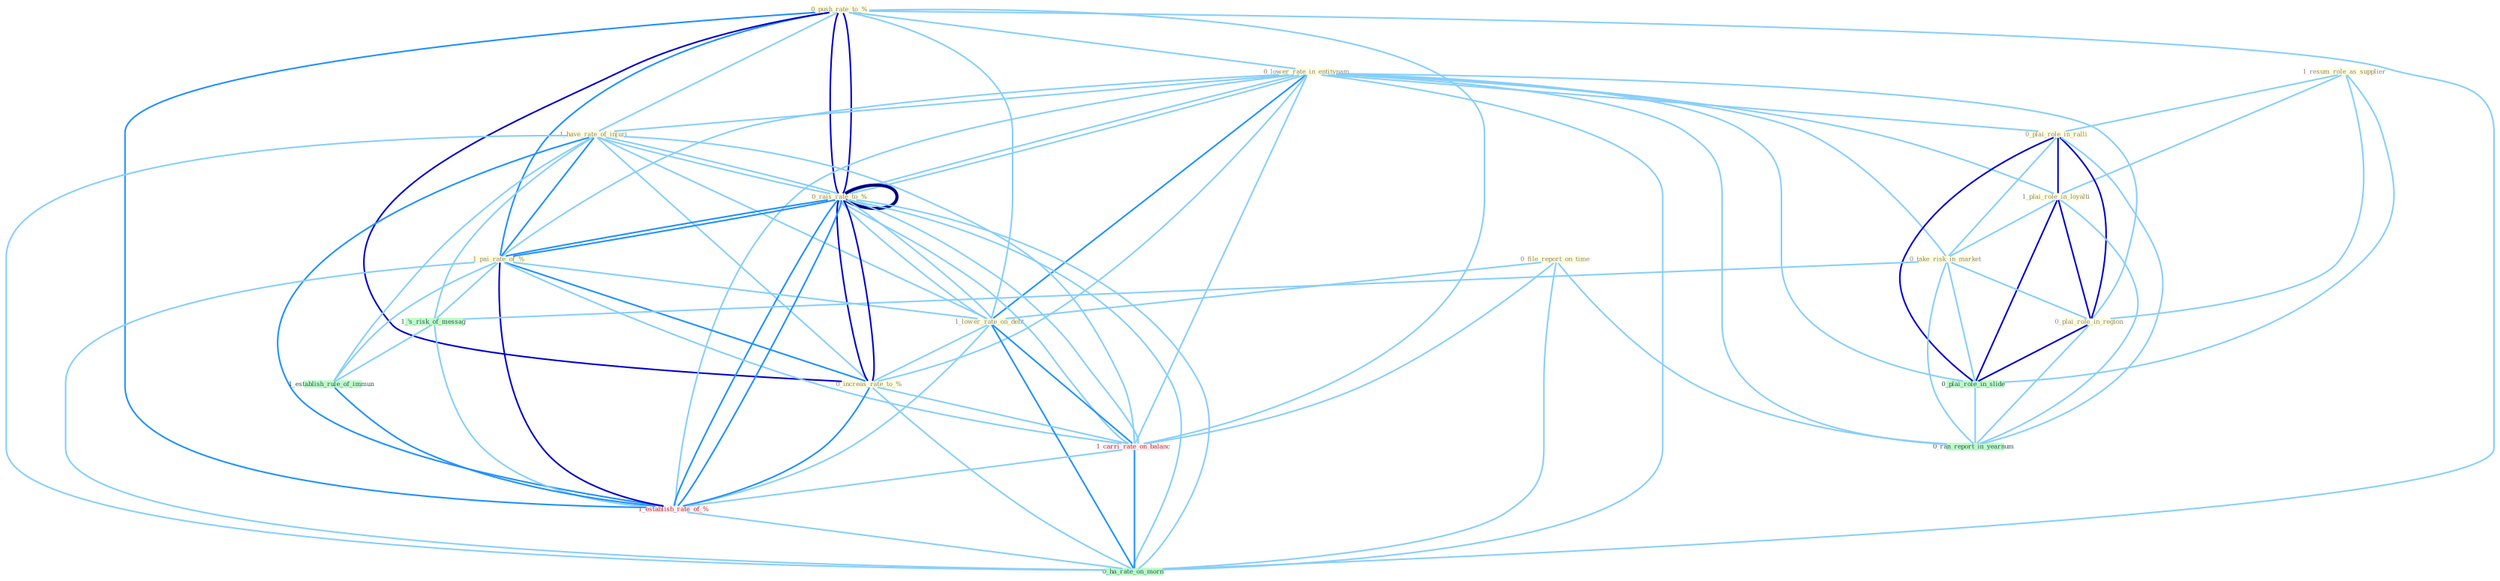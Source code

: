 Graph G{ 
    node
    [shape=polygon,style=filled,width=.5,height=.06,color="#BDFCC9",fixedsize=true,fontsize=4,
    fontcolor="#2f4f4f"];
    {node
    [color="#ffffe0", fontcolor="#8b7d6b"] "0_push_rate_to_% " "0_lower_rate_in_entitynam " "1_have_rate_of_injuri " "0_file_report_on_time " "1_resum_role_as_supplier " "0_rais_rate_to_% " "1_pai_rate_of_% " "1_lower_rate_on_debt " "0_plai_role_in_ralli " "1_plai_role_in_loyalti " "0_take_risk_in_market " "0_plai_role_in_region " "0_increas_rate_to_% "}
{node [color="#fff0f5", fontcolor="#b22222"] "1_carri_rate_on_balanc " "1_establish_rate_of_% "}
edge [color="#B0E2FF"];

	"0_push_rate_to_% " -- "0_lower_rate_in_entitynam " [w="1", color="#87cefa" ];
	"0_push_rate_to_% " -- "1_have_rate_of_injuri " [w="1", color="#87cefa" ];
	"0_push_rate_to_% " -- "0_rais_rate_to_% " [w="3", color="#0000cd" , len=0.6];
	"0_push_rate_to_% " -- "1_pai_rate_of_% " [w="2", color="#1e90ff" , len=0.8];
	"0_push_rate_to_% " -- "1_lower_rate_on_debt " [w="1", color="#87cefa" ];
	"0_push_rate_to_% " -- "0_increas_rate_to_% " [w="3", color="#0000cd" , len=0.6];
	"0_push_rate_to_% " -- "1_carri_rate_on_balanc " [w="1", color="#87cefa" ];
	"0_push_rate_to_% " -- "1_establish_rate_of_% " [w="2", color="#1e90ff" , len=0.8];
	"0_push_rate_to_% " -- "0_rais_rate_to_% " [w="3", color="#0000cd" , len=0.6];
	"0_push_rate_to_% " -- "0_ha_rate_on_morn " [w="1", color="#87cefa" ];
	"0_lower_rate_in_entitynam " -- "1_have_rate_of_injuri " [w="1", color="#87cefa" ];
	"0_lower_rate_in_entitynam " -- "0_rais_rate_to_% " [w="1", color="#87cefa" ];
	"0_lower_rate_in_entitynam " -- "1_pai_rate_of_% " [w="1", color="#87cefa" ];
	"0_lower_rate_in_entitynam " -- "1_lower_rate_on_debt " [w="2", color="#1e90ff" , len=0.8];
	"0_lower_rate_in_entitynam " -- "0_plai_role_in_ralli " [w="1", color="#87cefa" ];
	"0_lower_rate_in_entitynam " -- "1_plai_role_in_loyalti " [w="1", color="#87cefa" ];
	"0_lower_rate_in_entitynam " -- "0_take_risk_in_market " [w="1", color="#87cefa" ];
	"0_lower_rate_in_entitynam " -- "0_plai_role_in_region " [w="1", color="#87cefa" ];
	"0_lower_rate_in_entitynam " -- "0_increas_rate_to_% " [w="1", color="#87cefa" ];
	"0_lower_rate_in_entitynam " -- "0_plai_role_in_slide " [w="1", color="#87cefa" ];
	"0_lower_rate_in_entitynam " -- "1_carri_rate_on_balanc " [w="1", color="#87cefa" ];
	"0_lower_rate_in_entitynam " -- "0_ran_report_in_yearnum " [w="1", color="#87cefa" ];
	"0_lower_rate_in_entitynam " -- "1_establish_rate_of_% " [w="1", color="#87cefa" ];
	"0_lower_rate_in_entitynam " -- "0_rais_rate_to_% " [w="1", color="#87cefa" ];
	"0_lower_rate_in_entitynam " -- "0_ha_rate_on_morn " [w="1", color="#87cefa" ];
	"1_have_rate_of_injuri " -- "0_rais_rate_to_% " [w="1", color="#87cefa" ];
	"1_have_rate_of_injuri " -- "1_pai_rate_of_% " [w="2", color="#1e90ff" , len=0.8];
	"1_have_rate_of_injuri " -- "1_lower_rate_on_debt " [w="1", color="#87cefa" ];
	"1_have_rate_of_injuri " -- "0_increas_rate_to_% " [w="1", color="#87cefa" ];
	"1_have_rate_of_injuri " -- "1_carri_rate_on_balanc " [w="1", color="#87cefa" ];
	"1_have_rate_of_injuri " -- "1_'s_risk_of_messag " [w="1", color="#87cefa" ];
	"1_have_rate_of_injuri " -- "1_establish_rule_of_immun " [w="1", color="#87cefa" ];
	"1_have_rate_of_injuri " -- "1_establish_rate_of_% " [w="2", color="#1e90ff" , len=0.8];
	"1_have_rate_of_injuri " -- "0_rais_rate_to_% " [w="1", color="#87cefa" ];
	"1_have_rate_of_injuri " -- "0_ha_rate_on_morn " [w="1", color="#87cefa" ];
	"0_file_report_on_time " -- "1_lower_rate_on_debt " [w="1", color="#87cefa" ];
	"0_file_report_on_time " -- "1_carri_rate_on_balanc " [w="1", color="#87cefa" ];
	"0_file_report_on_time " -- "0_ran_report_in_yearnum " [w="1", color="#87cefa" ];
	"0_file_report_on_time " -- "0_ha_rate_on_morn " [w="1", color="#87cefa" ];
	"1_resum_role_as_supplier " -- "0_plai_role_in_ralli " [w="1", color="#87cefa" ];
	"1_resum_role_as_supplier " -- "1_plai_role_in_loyalti " [w="1", color="#87cefa" ];
	"1_resum_role_as_supplier " -- "0_plai_role_in_region " [w="1", color="#87cefa" ];
	"1_resum_role_as_supplier " -- "0_plai_role_in_slide " [w="1", color="#87cefa" ];
	"0_rais_rate_to_% " -- "1_pai_rate_of_% " [w="2", color="#1e90ff" , len=0.8];
	"0_rais_rate_to_% " -- "1_lower_rate_on_debt " [w="1", color="#87cefa" ];
	"0_rais_rate_to_% " -- "0_increas_rate_to_% " [w="3", color="#0000cd" , len=0.6];
	"0_rais_rate_to_% " -- "1_carri_rate_on_balanc " [w="1", color="#87cefa" ];
	"0_rais_rate_to_% " -- "1_establish_rate_of_% " [w="2", color="#1e90ff" , len=0.8];
	"0_rais_rate_to_% " -- "0_rais_rate_to_% " [w="4", style=bold, color="#000080", len=0.4];
	"0_rais_rate_to_% " -- "0_ha_rate_on_morn " [w="1", color="#87cefa" ];
	"1_pai_rate_of_% " -- "1_lower_rate_on_debt " [w="1", color="#87cefa" ];
	"1_pai_rate_of_% " -- "0_increas_rate_to_% " [w="2", color="#1e90ff" , len=0.8];
	"1_pai_rate_of_% " -- "1_carri_rate_on_balanc " [w="1", color="#87cefa" ];
	"1_pai_rate_of_% " -- "1_'s_risk_of_messag " [w="1", color="#87cefa" ];
	"1_pai_rate_of_% " -- "1_establish_rule_of_immun " [w="1", color="#87cefa" ];
	"1_pai_rate_of_% " -- "1_establish_rate_of_% " [w="3", color="#0000cd" , len=0.6];
	"1_pai_rate_of_% " -- "0_rais_rate_to_% " [w="2", color="#1e90ff" , len=0.8];
	"1_pai_rate_of_% " -- "0_ha_rate_on_morn " [w="1", color="#87cefa" ];
	"1_lower_rate_on_debt " -- "0_increas_rate_to_% " [w="1", color="#87cefa" ];
	"1_lower_rate_on_debt " -- "1_carri_rate_on_balanc " [w="2", color="#1e90ff" , len=0.8];
	"1_lower_rate_on_debt " -- "1_establish_rate_of_% " [w="1", color="#87cefa" ];
	"1_lower_rate_on_debt " -- "0_rais_rate_to_% " [w="1", color="#87cefa" ];
	"1_lower_rate_on_debt " -- "0_ha_rate_on_morn " [w="2", color="#1e90ff" , len=0.8];
	"0_plai_role_in_ralli " -- "1_plai_role_in_loyalti " [w="3", color="#0000cd" , len=0.6];
	"0_plai_role_in_ralli " -- "0_take_risk_in_market " [w="1", color="#87cefa" ];
	"0_plai_role_in_ralli " -- "0_plai_role_in_region " [w="3", color="#0000cd" , len=0.6];
	"0_plai_role_in_ralli " -- "0_plai_role_in_slide " [w="3", color="#0000cd" , len=0.6];
	"0_plai_role_in_ralli " -- "0_ran_report_in_yearnum " [w="1", color="#87cefa" ];
	"1_plai_role_in_loyalti " -- "0_take_risk_in_market " [w="1", color="#87cefa" ];
	"1_plai_role_in_loyalti " -- "0_plai_role_in_region " [w="3", color="#0000cd" , len=0.6];
	"1_plai_role_in_loyalti " -- "0_plai_role_in_slide " [w="3", color="#0000cd" , len=0.6];
	"1_plai_role_in_loyalti " -- "0_ran_report_in_yearnum " [w="1", color="#87cefa" ];
	"0_take_risk_in_market " -- "0_plai_role_in_region " [w="1", color="#87cefa" ];
	"0_take_risk_in_market " -- "0_plai_role_in_slide " [w="1", color="#87cefa" ];
	"0_take_risk_in_market " -- "1_'s_risk_of_messag " [w="1", color="#87cefa" ];
	"0_take_risk_in_market " -- "0_ran_report_in_yearnum " [w="1", color="#87cefa" ];
	"0_plai_role_in_region " -- "0_plai_role_in_slide " [w="3", color="#0000cd" , len=0.6];
	"0_plai_role_in_region " -- "0_ran_report_in_yearnum " [w="1", color="#87cefa" ];
	"0_increas_rate_to_% " -- "1_carri_rate_on_balanc " [w="1", color="#87cefa" ];
	"0_increas_rate_to_% " -- "1_establish_rate_of_% " [w="2", color="#1e90ff" , len=0.8];
	"0_increas_rate_to_% " -- "0_rais_rate_to_% " [w="3", color="#0000cd" , len=0.6];
	"0_increas_rate_to_% " -- "0_ha_rate_on_morn " [w="1", color="#87cefa" ];
	"0_plai_role_in_slide " -- "0_ran_report_in_yearnum " [w="1", color="#87cefa" ];
	"1_carri_rate_on_balanc " -- "1_establish_rate_of_% " [w="1", color="#87cefa" ];
	"1_carri_rate_on_balanc " -- "0_rais_rate_to_% " [w="1", color="#87cefa" ];
	"1_carri_rate_on_balanc " -- "0_ha_rate_on_morn " [w="2", color="#1e90ff" , len=0.8];
	"1_'s_risk_of_messag " -- "1_establish_rule_of_immun " [w="1", color="#87cefa" ];
	"1_'s_risk_of_messag " -- "1_establish_rate_of_% " [w="1", color="#87cefa" ];
	"1_establish_rule_of_immun " -- "1_establish_rate_of_% " [w="2", color="#1e90ff" , len=0.8];
	"1_establish_rate_of_% " -- "0_rais_rate_to_% " [w="2", color="#1e90ff" , len=0.8];
	"1_establish_rate_of_% " -- "0_ha_rate_on_morn " [w="1", color="#87cefa" ];
	"0_rais_rate_to_% " -- "0_ha_rate_on_morn " [w="1", color="#87cefa" ];
}